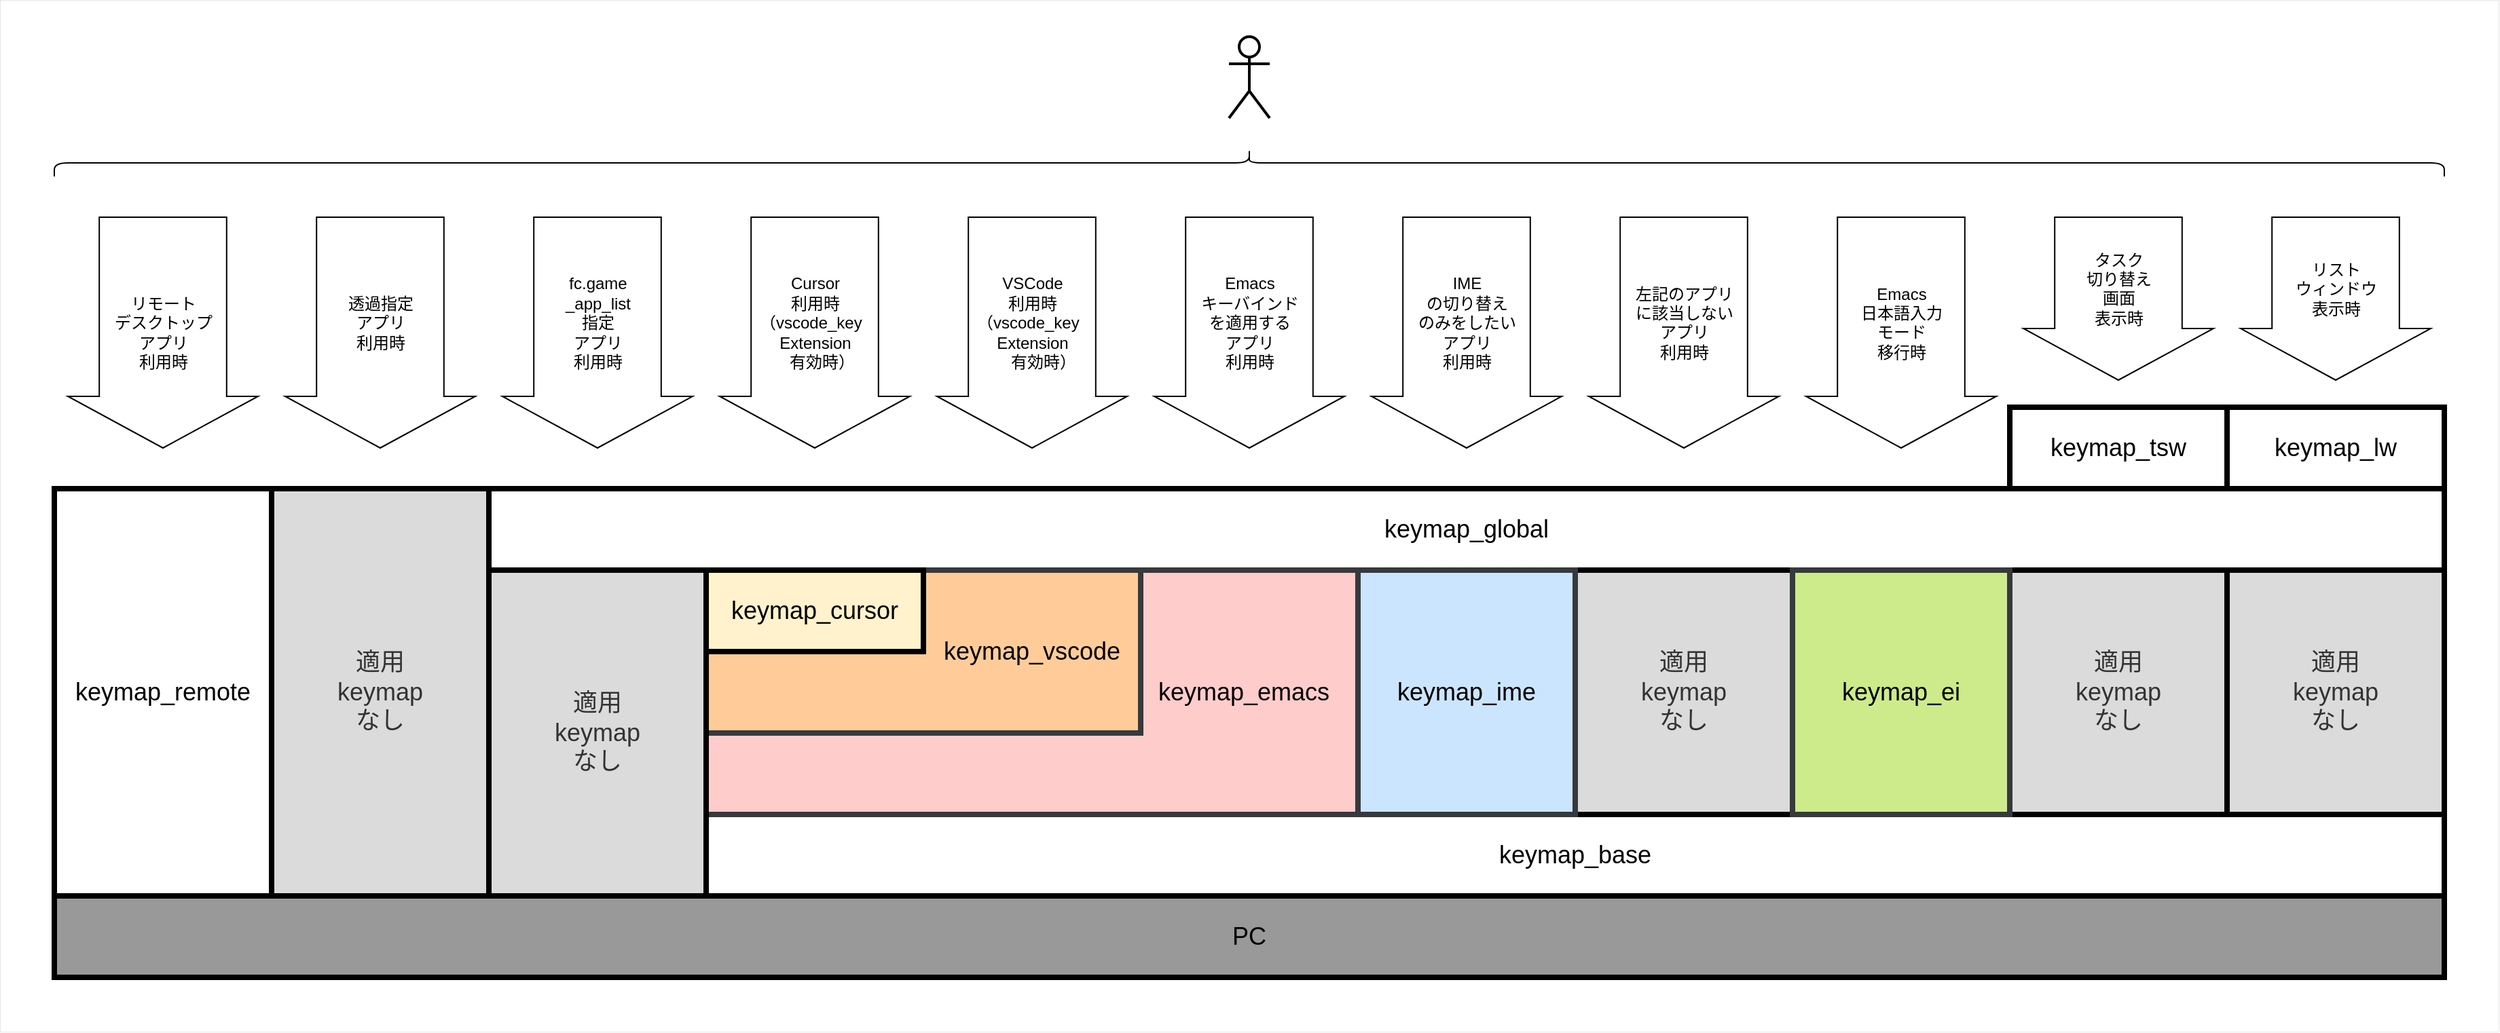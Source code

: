 <mxfile version="24.7.17">
  <diagram name="ページ1" id="5GmA5azT59qMRVNA7XrL">
    <mxGraphModel dx="4916" dy="1491" grid="1" gridSize="10" guides="1" tooltips="1" connect="1" arrows="1" fold="1" page="1" pageScale="1" pageWidth="1169" pageHeight="827" math="0" shadow="0">
      <root>
        <mxCell id="0" />
        <mxCell id="1" parent="0" />
        <mxCell id="R3ex-nuZuo4BqBKcZroz-3" value="" style="rounded=0;whiteSpace=wrap;html=1;strokeWidth=0;" parent="1" vertex="1">
          <mxGeometry x="-1440" y="80" width="1840" height="760" as="geometry" />
        </mxCell>
        <mxCell id="ZNUdISC1LJWlkmwr6NwV-11" value="適用&lt;br style=&quot;font-size: 18px;&quot;&gt;keymap&lt;br style=&quot;font-size: 18px;&quot;&gt;なし" style="rounded=0;whiteSpace=wrap;html=1;strokeWidth=4;fontSize=18;fillColor=#dbdbdb;fontColor=#333333;strokeColor=#000000;" parent="1" vertex="1">
          <mxGeometry x="-280" y="500" width="160" height="180" as="geometry" />
        </mxCell>
        <mxCell id="8uGnQqRoo8XHkAc7qmPf-10" value="&lt;font style=&quot;font-size: 18px;&quot;&gt;keymap_global&lt;br&gt;&lt;/font&gt;" style="rounded=0;whiteSpace=wrap;html=1;strokeWidth=4;align=center;" parent="1" vertex="1">
          <mxGeometry x="-1080" y="440" width="1440" height="60" as="geometry" />
        </mxCell>
        <mxCell id="8uGnQqRoo8XHkAc7qmPf-1" value="&lt;font style=&quot;font-size: 18px;&quot;&gt;keymap_base&lt;/font&gt;" style="rounded=0;whiteSpace=wrap;html=1;strokeWidth=4;" parent="1" vertex="1">
          <mxGeometry x="-920" y="680" width="1280" height="60" as="geometry" />
        </mxCell>
        <mxCell id="8uGnQqRoo8XHkAc7qmPf-2" value="&lt;font style=&quot;font-size: 18px;&quot;&gt;　　　　　　　&amp;nbsp; &amp;nbsp; &amp;nbsp; &amp;nbsp; &amp;nbsp; &amp;nbsp; &amp;nbsp; &amp;nbsp; &amp;nbsp; &amp;nbsp; &amp;nbsp; &amp;nbsp; &amp;nbsp; &amp;nbsp; &amp;nbsp; 　　keymap_emacs&lt;/font&gt;" style="rounded=0;whiteSpace=wrap;html=1;strokeWidth=4;fillColor=#ffcccc;strokeColor=#36393d;" parent="1" vertex="1">
          <mxGeometry x="-920" y="500" width="480" height="180" as="geometry" />
        </mxCell>
        <mxCell id="8uGnQqRoo8XHkAc7qmPf-4" value="&lt;font style=&quot;font-size: 18px;&quot;&gt;keymap_ime&lt;/font&gt;" style="rounded=0;whiteSpace=wrap;html=1;strokeWidth=4;fillColor=#cce5ff;strokeColor=#36393d;" parent="1" vertex="1">
          <mxGeometry x="-440" y="500" width="160" height="180" as="geometry" />
        </mxCell>
        <mxCell id="8uGnQqRoo8XHkAc7qmPf-7" value="&lt;font style=&quot;font-size: 18px;&quot;&gt;keymap_tsw&lt;/font&gt;" style="rounded=0;whiteSpace=wrap;html=1;strokeWidth=4;" parent="1" vertex="1">
          <mxGeometry x="40" y="380" width="160" height="60" as="geometry" />
        </mxCell>
        <mxCell id="8uGnQqRoo8XHkAc7qmPf-8" value="&lt;font style=&quot;font-size: 18px;&quot;&gt;keymap_lw&lt;/font&gt;" style="rounded=0;whiteSpace=wrap;html=1;strokeWidth=4;" parent="1" vertex="1">
          <mxGeometry x="200" y="380" width="160" height="60" as="geometry" />
        </mxCell>
        <mxCell id="8uGnQqRoo8XHkAc7qmPf-9" value="&lt;font style=&quot;font-size: 18px;&quot;&gt;&amp;nbsp; &amp;nbsp; &amp;nbsp; &amp;nbsp; &amp;nbsp; &amp;nbsp; &amp;nbsp; &amp;nbsp; &amp;nbsp; &amp;nbsp; &amp;nbsp; &amp;nbsp; &amp;nbsp; &amp;nbsp; &amp;nbsp; &amp;nbsp; keymap_vscode&lt;/font&gt;" style="rounded=0;whiteSpace=wrap;html=1;strokeWidth=4;fillColor=#ffcc99;strokeColor=#36393d;" parent="1" vertex="1">
          <mxGeometry x="-920" y="500" width="320" height="120" as="geometry" />
        </mxCell>
        <mxCell id="8uGnQqRoo8XHkAc7qmPf-16" value="リスト&lt;br&gt;ウィンドウ&lt;br&gt;表示時&lt;br&gt;　" style="html=1;shadow=0;dashed=0;align=center;verticalAlign=middle;shape=mxgraph.arrows2.arrow;dy=0.33;dx=38;direction=south;notch=0;strokeWidth=1;" parent="1" vertex="1">
          <mxGeometry x="210" y="240" width="140" height="120" as="geometry" />
        </mxCell>
        <mxCell id="8uGnQqRoo8XHkAc7qmPf-17" value="タスク&lt;br&gt;切り替え&lt;br&gt;画面&lt;br&gt;表示時&lt;br&gt;　" style="html=1;shadow=0;dashed=0;align=center;verticalAlign=middle;shape=mxgraph.arrows2.arrow;dy=0.33;dx=38;direction=south;notch=0;strokeWidth=1;" parent="1" vertex="1">
          <mxGeometry x="50" y="240" width="140" height="120" as="geometry" />
        </mxCell>
        <mxCell id="NDCZV5FXc2qCAnFAwnTU-1" value="" style="shape=curlyBracket;whiteSpace=wrap;html=1;rounded=1;flipH=1;labelPosition=right;verticalLabelPosition=middle;align=left;verticalAlign=middle;rotation=-90;" parent="1" vertex="1">
          <mxGeometry x="-530" y="-680" width="20" height="1760" as="geometry" />
        </mxCell>
        <mxCell id="y4j9JO9H34aeiVaLA8et-1" value="適用&lt;br style=&quot;font-size: 18px;&quot;&gt;keymap&lt;br style=&quot;font-size: 18px;&quot;&gt;なし" style="rounded=0;whiteSpace=wrap;html=1;strokeWidth=4;fontSize=18;fillColor=#dbdbdb;fontColor=#333333;strokeColor=#000000;" parent="1" vertex="1">
          <mxGeometry x="40" y="500" width="160" height="180" as="geometry" />
        </mxCell>
        <mxCell id="y4j9JO9H34aeiVaLA8et-2" value="適用&lt;br style=&quot;font-size: 18px;&quot;&gt;keymap&lt;br style=&quot;font-size: 18px;&quot;&gt;なし" style="rounded=0;whiteSpace=wrap;html=1;strokeWidth=4;fontSize=18;fillColor=#dbdbdb;fontColor=#333333;strokeColor=#000000;" parent="1" vertex="1">
          <mxGeometry x="200" y="500" width="160" height="180" as="geometry" />
        </mxCell>
        <mxCell id="lBYjtZXbLTm1N8DoIs26-1" value="keymap_remote" style="rounded=0;whiteSpace=wrap;html=1;strokeWidth=4;fontSize=18;" parent="1" vertex="1">
          <mxGeometry x="-1400" y="440" width="160" height="300" as="geometry" />
        </mxCell>
        <mxCell id="lBYjtZXbLTm1N8DoIs26-3" value="" style="shape=umlActor;verticalLabelPosition=bottom;verticalAlign=top;html=1;strokeWidth=2;" parent="1" vertex="1">
          <mxGeometry x="-535" y="107" width="30" height="60" as="geometry" />
        </mxCell>
        <mxCell id="8uGnQqRoo8XHkAc7qmPf-6" value="&lt;font style=&quot;font-size: 18px;&quot;&gt;keymap_ei&lt;/font&gt;" style="rounded=0;whiteSpace=wrap;html=1;strokeWidth=4;fillColor=#cdeb8b;strokeColor=#36393d;" parent="1" vertex="1">
          <mxGeometry x="-120" y="500" width="160" height="180" as="geometry" />
        </mxCell>
        <mxCell id="8uGnQqRoo8XHkAc7qmPf-24" value="適用&lt;br style=&quot;font-size: 18px;&quot;&gt;keymap&lt;br style=&quot;font-size: 18px;&quot;&gt;なし" style="rounded=0;whiteSpace=wrap;html=1;strokeWidth=4;fontSize=18;fillColor=#dbdbdb;fontColor=#333333;strokeColor=#000000;" parent="1" vertex="1">
          <mxGeometry x="-1080" y="500" width="160" height="240" as="geometry" />
        </mxCell>
        <mxCell id="8uGnQqRoo8XHkAc7qmPf-15" value="適用&lt;br style=&quot;font-size: 18px;&quot;&gt;keymap&lt;br style=&quot;font-size: 18px;&quot;&gt;なし" style="rounded=0;whiteSpace=wrap;html=1;strokeWidth=4;fontSize=18;fillColor=#dbdbdb;fontColor=#333333;strokeColor=#000000;" parent="1" vertex="1">
          <mxGeometry x="-1240" y="440" width="160" height="300" as="geometry" />
        </mxCell>
        <mxCell id="9zCoiUO8UtqV8FVcG8kC-1" value="&lt;font style=&quot;font-size: 18px;&quot;&gt;PC&lt;/font&gt;" style="rounded=0;whiteSpace=wrap;html=1;strokeWidth=4;fillColor=#999999;" parent="1" vertex="1">
          <mxGeometry x="-1400" y="740" width="1760" height="60" as="geometry" />
        </mxCell>
        <mxCell id="gziYy8DDYO_H2cKHDIVB-1" value="&lt;font style=&quot;font-size: 18px;&quot;&gt;keymap_cursor&lt;/font&gt;" style="rounded=0;whiteSpace=wrap;html=1;strokeWidth=4;fillColor=#fff2cc;strokeColor=#000000;" parent="1" vertex="1">
          <mxGeometry x="-920" y="500" width="160" height="60" as="geometry" />
        </mxCell>
        <mxCell id="rnENH3nxDUBNLqA5uppI-1" value="" style="group" vertex="1" connectable="0" parent="1">
          <mxGeometry x="-1390" y="240" width="1420" height="170" as="geometry" />
        </mxCell>
        <mxCell id="lBYjtZXbLTm1N8DoIs26-12" value="リモート&lt;div&gt;デスクトップ&lt;/div&gt;&lt;div&gt;アプリ&lt;/div&gt;&lt;div&gt;利用時&lt;/div&gt;" style="html=1;shadow=0;dashed=0;align=center;verticalAlign=middle;shape=mxgraph.arrows2.arrow;dy=0.33;dx=38;direction=south;notch=0;strokeWidth=1;" parent="rnENH3nxDUBNLqA5uppI-1" vertex="1">
          <mxGeometry width="140" height="170" as="geometry" />
        </mxCell>
        <mxCell id="gziYy8DDYO_H2cKHDIVB-2" value="Cursor&lt;br&gt;利用時&lt;div&gt;&lt;div&gt;（vscode_key&amp;nbsp;&amp;nbsp;&lt;/div&gt;&lt;div&gt;Extension&lt;/div&gt;&lt;div&gt;&amp;nbsp; &amp;nbsp;有効時）&lt;br&gt;&lt;br&gt;&lt;/div&gt;&lt;/div&gt;" style="html=1;shadow=0;dashed=0;align=center;verticalAlign=middle;shape=mxgraph.arrows2.arrow;dy=0.33;dx=38;direction=south;notch=0;strokeWidth=1;" parent="rnENH3nxDUBNLqA5uppI-1" vertex="1">
          <mxGeometry x="480" width="140" height="170.0" as="geometry" />
        </mxCell>
        <mxCell id="8uGnQqRoo8XHkAc7qmPf-18" value="Emacs&lt;br&gt;日本語入力&lt;br&gt;モード&lt;br&gt;移行時&lt;br&gt;　" style="html=1;shadow=0;dashed=0;align=center;verticalAlign=middle;shape=mxgraph.arrows2.arrow;dy=0.33;dx=38;direction=south;notch=0;strokeWidth=1;" parent="rnENH3nxDUBNLqA5uppI-1" vertex="1">
          <mxGeometry x="1280" width="140" height="170.0" as="geometry" />
        </mxCell>
        <mxCell id="8uGnQqRoo8XHkAc7qmPf-19" value="IME&lt;br&gt;の切り替え&lt;br&gt;のみをしたい&lt;br&gt;アプリ&lt;br&gt;利用時&lt;br&gt;　" style="html=1;shadow=0;dashed=0;align=center;verticalAlign=middle;shape=mxgraph.arrows2.arrow;dy=0.33;dx=38;direction=south;notch=0;strokeWidth=1;" parent="rnENH3nxDUBNLqA5uppI-1" vertex="1">
          <mxGeometry x="960" width="140" height="170.0" as="geometry" />
        </mxCell>
        <mxCell id="8uGnQqRoo8XHkAc7qmPf-20" value="VSCode&lt;br&gt;利用時&lt;br&gt;&lt;div&gt;（vscode_key&amp;nbsp;&amp;nbsp;&lt;/div&gt;&lt;div&gt;Extension&lt;/div&gt;&lt;span style=&quot;background-color: initial;&quot;&gt;&amp;nbsp; &amp;nbsp;有効時）&lt;/span&gt;　&lt;div&gt;&lt;br&gt;&lt;/div&gt;" style="html=1;shadow=0;dashed=0;align=center;verticalAlign=middle;shape=mxgraph.arrows2.arrow;dy=0.33;dx=38;direction=south;notch=0;strokeWidth=1;" parent="rnENH3nxDUBNLqA5uppI-1" vertex="1">
          <mxGeometry x="640" width="140" height="170.0" as="geometry" />
        </mxCell>
        <mxCell id="8uGnQqRoo8XHkAc7qmPf-21" value="Emacs&lt;br&gt;キーバインド&lt;br&gt;を適用する&lt;br&gt;アプリ&lt;br&gt;利用時&lt;br&gt;　" style="html=1;shadow=0;dashed=0;align=center;verticalAlign=middle;shape=mxgraph.arrows2.arrow;dy=0.33;dx=38;direction=south;notch=0;strokeWidth=1;" parent="rnENH3nxDUBNLqA5uppI-1" vertex="1">
          <mxGeometry x="800" width="140" height="170.0" as="geometry" />
        </mxCell>
        <mxCell id="8uGnQqRoo8XHkAc7qmPf-22" value="fc.game&lt;br&gt;_app_list&lt;br&gt;指定&lt;br&gt;アプリ&lt;br&gt;利用時&lt;br&gt;　" style="html=1;shadow=0;dashed=0;align=center;verticalAlign=middle;shape=mxgraph.arrows2.arrow;dy=0.33;dx=38;direction=south;notch=0;strokeWidth=1;" parent="rnENH3nxDUBNLqA5uppI-1" vertex="1">
          <mxGeometry x="320" width="140" height="170.0" as="geometry" />
        </mxCell>
        <mxCell id="8uGnQqRoo8XHkAc7qmPf-23" value="透過指定&lt;br&gt;アプリ&lt;br&gt;利用時&lt;br&gt;　" style="html=1;shadow=0;dashed=0;align=center;verticalAlign=middle;shape=mxgraph.arrows2.arrow;dy=0.33;dx=38;direction=south;notch=0;strokeWidth=1;" parent="rnENH3nxDUBNLqA5uppI-1" vertex="1">
          <mxGeometry x="160" width="140" height="170.0" as="geometry" />
        </mxCell>
        <mxCell id="ZNUdISC1LJWlkmwr6NwV-12" value="左記のアプリ&lt;br&gt;に該当しない&lt;br&gt;アプリ&lt;br&gt;利用時&lt;br&gt;&amp;nbsp;" style="html=1;shadow=0;dashed=0;align=center;verticalAlign=middle;shape=mxgraph.arrows2.arrow;dy=0.33;dx=38;direction=south;notch=0;strokeWidth=1;" parent="rnENH3nxDUBNLqA5uppI-1" vertex="1">
          <mxGeometry x="1120" width="140" height="170.0" as="geometry" />
        </mxCell>
      </root>
    </mxGraphModel>
  </diagram>
</mxfile>
